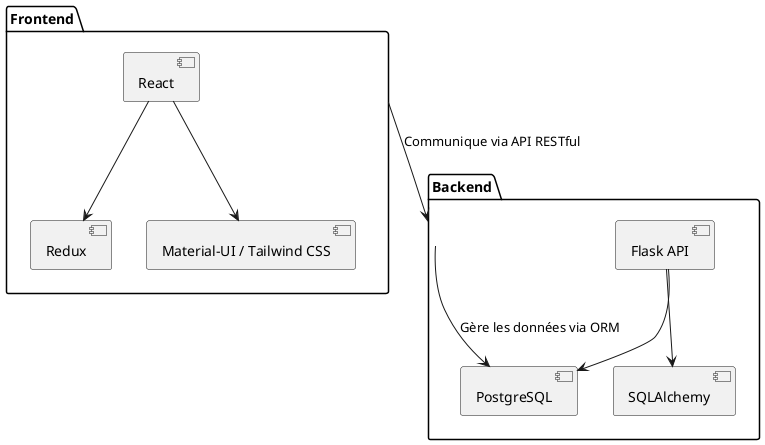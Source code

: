 @startuml
package "Frontend" {
  [React] --> [Redux]
  [React] --> [Material-UI / Tailwind CSS]
}

package "Backend" {
  [Flask API] --> [SQLAlchemy]
  [Flask API] --> [PostgreSQL]
}

[Frontend] --> [Backend] : Communique via API RESTful
[Backend] --> [PostgreSQL] : Gère les données via ORM
@enduml
